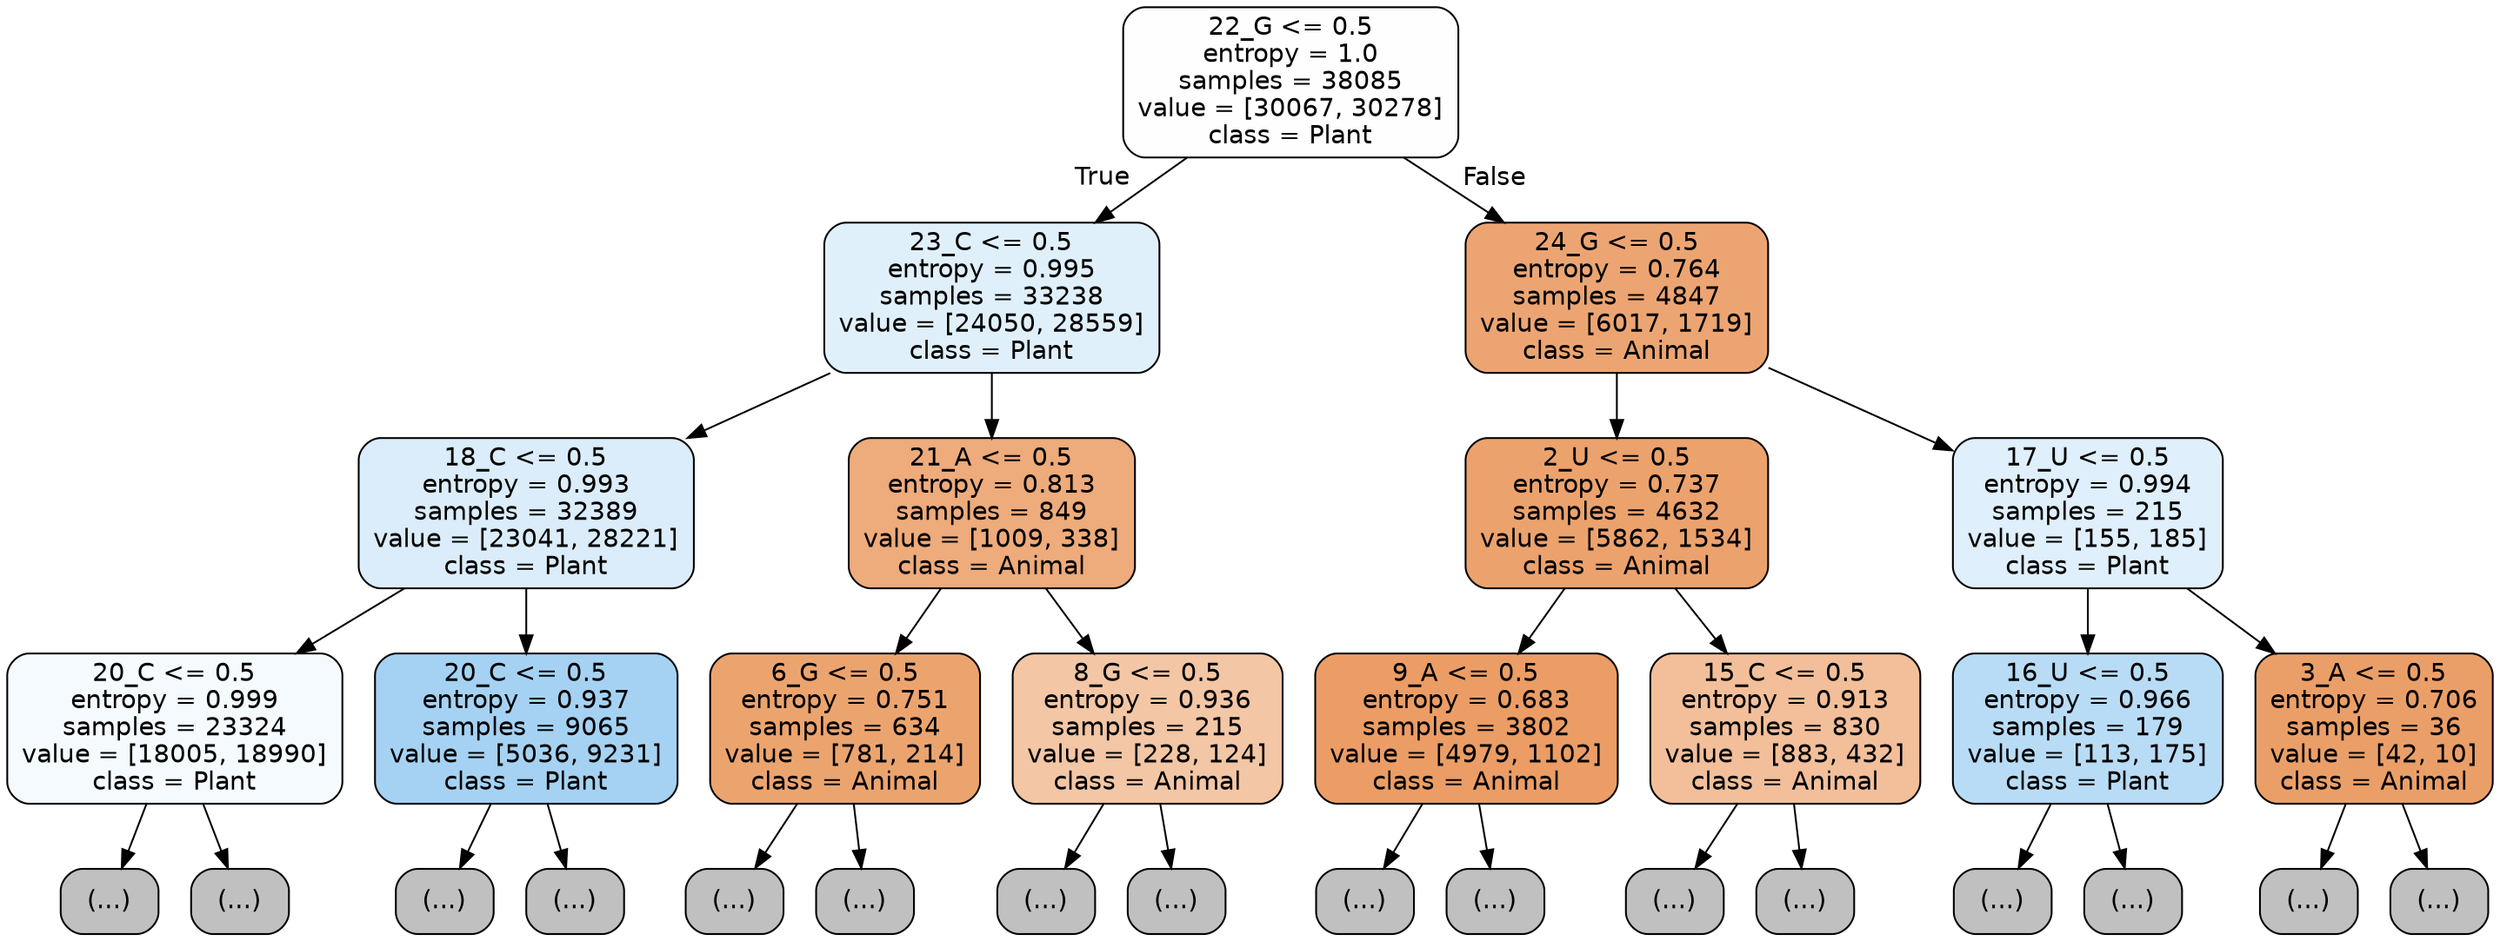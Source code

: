 digraph Tree {
node [shape=box, style="filled, rounded", color="black", fontname="helvetica"] ;
edge [fontname="helvetica"] ;
0 [label="22_G <= 0.5\nentropy = 1.0\nsamples = 38085\nvalue = [30067, 30278]\nclass = Plant", fillcolor="#fefeff"] ;
1 [label="23_C <= 0.5\nentropy = 0.995\nsamples = 33238\nvalue = [24050, 28559]\nclass = Plant", fillcolor="#e0f0fb"] ;
0 -> 1 [labeldistance=2.5, labelangle=45, headlabel="True"] ;
2 [label="18_C <= 0.5\nentropy = 0.993\nsamples = 32389\nvalue = [23041, 28221]\nclass = Plant", fillcolor="#dbedfa"] ;
1 -> 2 ;
3 [label="20_C <= 0.5\nentropy = 0.999\nsamples = 23324\nvalue = [18005, 18990]\nclass = Plant", fillcolor="#f5fafe"] ;
2 -> 3 ;
4 [label="(...)", fillcolor="#C0C0C0"] ;
3 -> 4 ;
8595 [label="(...)", fillcolor="#C0C0C0"] ;
3 -> 8595 ;
11224 [label="20_C <= 0.5\nentropy = 0.937\nsamples = 9065\nvalue = [5036, 9231]\nclass = Plant", fillcolor="#a5d2f3"] ;
2 -> 11224 ;
11225 [label="(...)", fillcolor="#C0C0C0"] ;
11224 -> 11225 ;
13812 [label="(...)", fillcolor="#C0C0C0"] ;
11224 -> 13812 ;
14501 [label="21_A <= 0.5\nentropy = 0.813\nsamples = 849\nvalue = [1009, 338]\nclass = Animal", fillcolor="#eeab7b"] ;
1 -> 14501 ;
14502 [label="6_G <= 0.5\nentropy = 0.751\nsamples = 634\nvalue = [781, 214]\nclass = Animal", fillcolor="#eca46f"] ;
14501 -> 14502 ;
14503 [label="(...)", fillcolor="#C0C0C0"] ;
14502 -> 14503 ;
14708 [label="(...)", fillcolor="#C0C0C0"] ;
14502 -> 14708 ;
14807 [label="8_G <= 0.5\nentropy = 0.936\nsamples = 215\nvalue = [228, 124]\nclass = Animal", fillcolor="#f3c6a5"] ;
14501 -> 14807 ;
14808 [label="(...)", fillcolor="#C0C0C0"] ;
14807 -> 14808 ;
14871 [label="(...)", fillcolor="#C0C0C0"] ;
14807 -> 14871 ;
14912 [label="24_G <= 0.5\nentropy = 0.764\nsamples = 4847\nvalue = [6017, 1719]\nclass = Animal", fillcolor="#eca572"] ;
0 -> 14912 [labeldistance=2.5, labelangle=-45, headlabel="False"] ;
14913 [label="2_U <= 0.5\nentropy = 0.737\nsamples = 4632\nvalue = [5862, 1534]\nclass = Animal", fillcolor="#eca26d"] ;
14912 -> 14913 ;
14914 [label="9_A <= 0.5\nentropy = 0.683\nsamples = 3802\nvalue = [4979, 1102]\nclass = Animal", fillcolor="#eb9d65"] ;
14913 -> 14914 ;
14915 [label="(...)", fillcolor="#C0C0C0"] ;
14914 -> 14915 ;
15978 [label="(...)", fillcolor="#C0C0C0"] ;
14914 -> 15978 ;
16293 [label="15_C <= 0.5\nentropy = 0.913\nsamples = 830\nvalue = [883, 432]\nclass = Animal", fillcolor="#f2bf9a"] ;
14913 -> 16293 ;
16294 [label="(...)", fillcolor="#C0C0C0"] ;
16293 -> 16294 ;
16669 [label="(...)", fillcolor="#C0C0C0"] ;
16293 -> 16669 ;
16754 [label="17_U <= 0.5\nentropy = 0.994\nsamples = 215\nvalue = [155, 185]\nclass = Plant", fillcolor="#dfeffb"] ;
14912 -> 16754 ;
16755 [label="16_U <= 0.5\nentropy = 0.966\nsamples = 179\nvalue = [113, 175]\nclass = Plant", fillcolor="#b9dcf6"] ;
16754 -> 16755 ;
16756 [label="(...)", fillcolor="#C0C0C0"] ;
16755 -> 16756 ;
16827 [label="(...)", fillcolor="#C0C0C0"] ;
16755 -> 16827 ;
16852 [label="3_A <= 0.5\nentropy = 0.706\nsamples = 36\nvalue = [42, 10]\nclass = Animal", fillcolor="#eb9f68"] ;
16754 -> 16852 ;
16853 [label="(...)", fillcolor="#C0C0C0"] ;
16852 -> 16853 ;
16866 [label="(...)", fillcolor="#C0C0C0"] ;
16852 -> 16866 ;
}